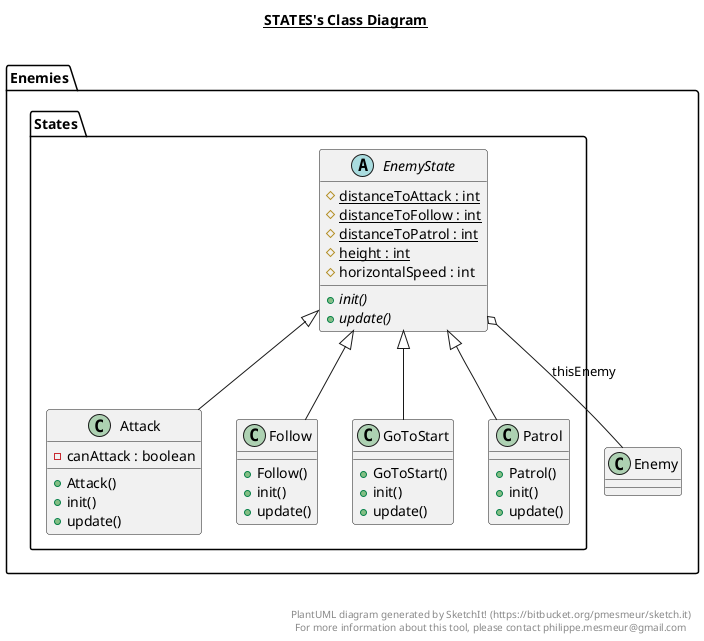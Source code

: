 @startuml

title __STATES's Class Diagram__\n

  namespace Enemies {
    namespace States {
      class Enemies.States.Attack {
          - canAttack : boolean
          + Attack()
          + init()
          + update()
      }
    }
  }
  

  namespace Enemies {
    namespace States {
      abstract class Enemies.States.EnemyState {
          {static} # distanceToAttack : int
          {static} # distanceToFollow : int
          {static} # distanceToPatrol : int
          {static} # height : int
          # horizontalSpeed : int
          {abstract} + init()
          {abstract} + update()
      }
    }
  }
  

  namespace Enemies {
    namespace States {
      class Enemies.States.Follow {
          + Follow()
          + init()
          + update()
      }
    }
  }
  

  namespace Enemies {
    namespace States {
      class Enemies.States.GoToStart {
          + GoToStart()
          + init()
          + update()
      }
    }
  }
  

  namespace Enemies {
    namespace States {
      class Enemies.States.Patrol {
          + Patrol()
          + init()
          + update()
      }
    }
  }
  

  Enemies.States.Attack -up-|> Enemies.States.EnemyState
  Enemies.States.EnemyState o-- Enemies.Enemy : thisEnemy
  Enemies.States.Follow -up-|> Enemies.States.EnemyState
  Enemies.States.GoToStart -up-|> Enemies.States.EnemyState
  Enemies.States.Patrol -up-|> Enemies.States.EnemyState


right footer


PlantUML diagram generated by SketchIt! (https://bitbucket.org/pmesmeur/sketch.it)
For more information about this tool, please contact philippe.mesmeur@gmail.com
endfooter

@enduml
